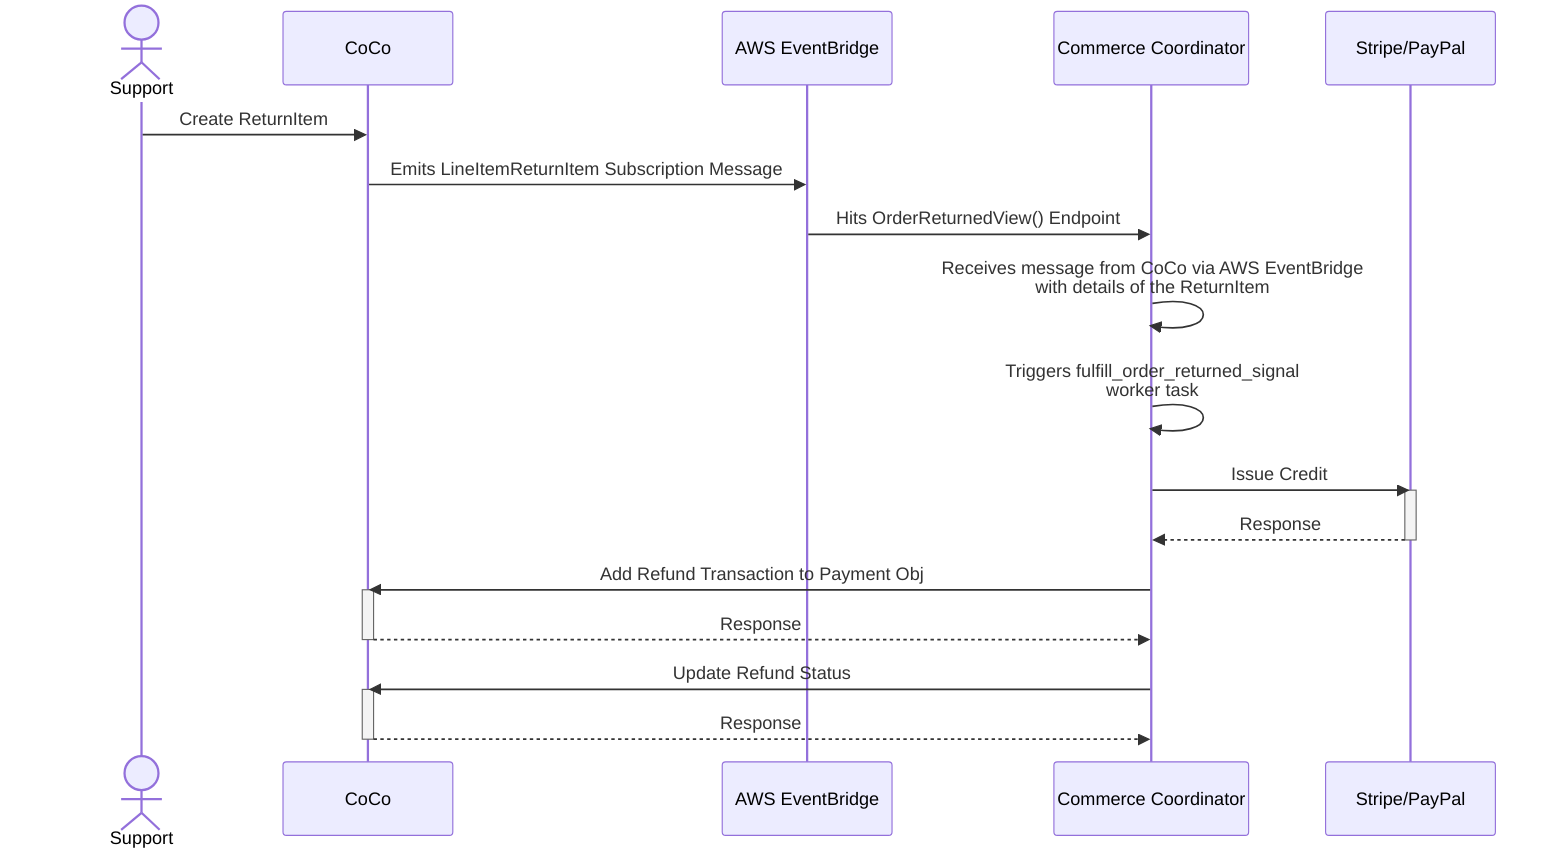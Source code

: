 sequenceDiagram
    actor Support
    participant CoCo
    participant AWS EventBridge
    participant Commerce Coordinator
    participant PSP as Stripe/PayPal
    Support->>CoCo: Create ReturnItem
    CoCo->>AWS EventBridge: Emits LineItemReturnItem Subscription Message
    AWS EventBridge->>Commerce Coordinator: Hits OrderReturnedView() Endpoint
    Commerce Coordinator->>Commerce Coordinator: Receives message from CoCo via AWS EventBridge<br> with details of the ReturnItem
    Commerce Coordinator->>Commerce Coordinator: Triggers fulfill_order_returned_signal<br> worker task
    Commerce Coordinator->>PSP: Issue Credit
    activate PSP
    PSP-->>Commerce Coordinator: Response
    deactivate PSP
    Commerce Coordinator->>CoCo: Add Refund Transaction to Payment Obj
    activate CoCo
    CoCo-->>Commerce Coordinator: Response
    deactivate CoCo
    Commerce Coordinator->>CoCo: Update Refund Status
    activate CoCo
    CoCo-->>Commerce Coordinator: Response
    deactivate CoCo